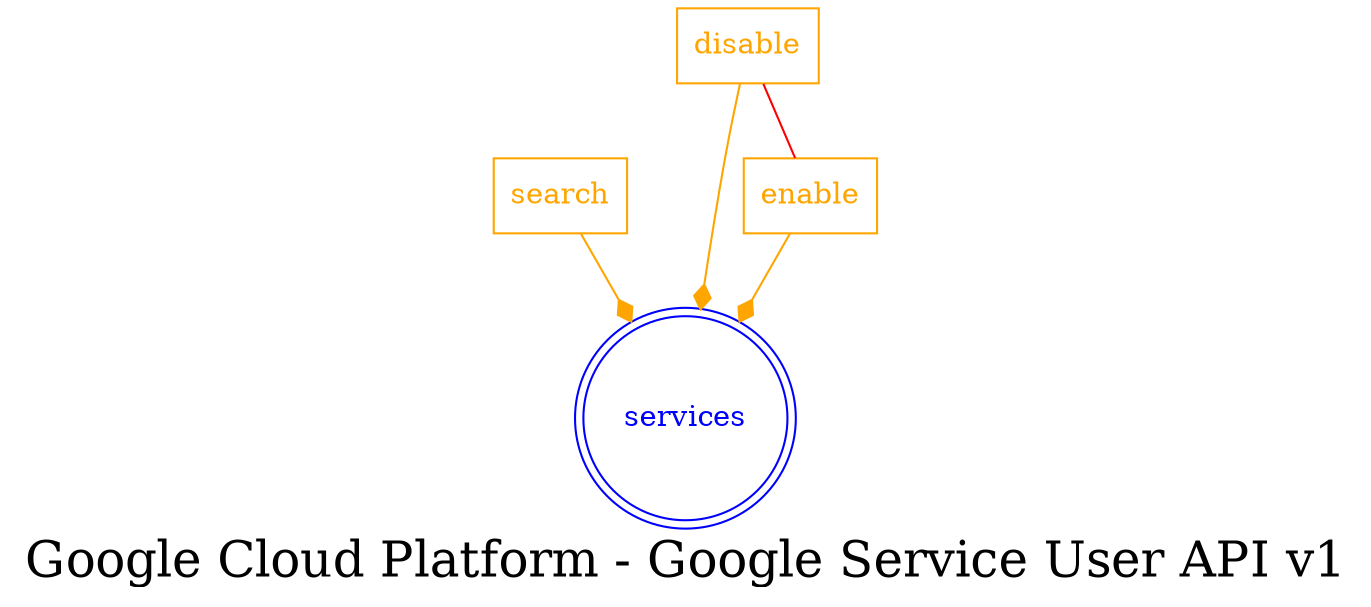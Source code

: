 digraph LexiconGraph {
graph[label="Google Cloud Platform - Google Service User API v1", fontsize=24]
splines=true
"services" [color=blue, fontcolor=blue, shape=doublecircle]
"search" [color=orange, fontcolor=orange, shape=box]
"search" -> "services" [color=orange, fontcolor=orange, arrowhead=diamond, arrowtail=none]
"enable" [color=orange, fontcolor=orange, shape=box]
"enable" -> "services" [color=orange, fontcolor=orange, arrowhead=diamond, arrowtail=none]
"disable" -> "enable" [color=red, fontcolor=red, arrowhead=none, arrowtail=none]
"disable" [color=orange, fontcolor=orange, shape=box]
"disable" -> "services" [color=orange, fontcolor=orange, arrowhead=diamond, arrowtail=none]
}
